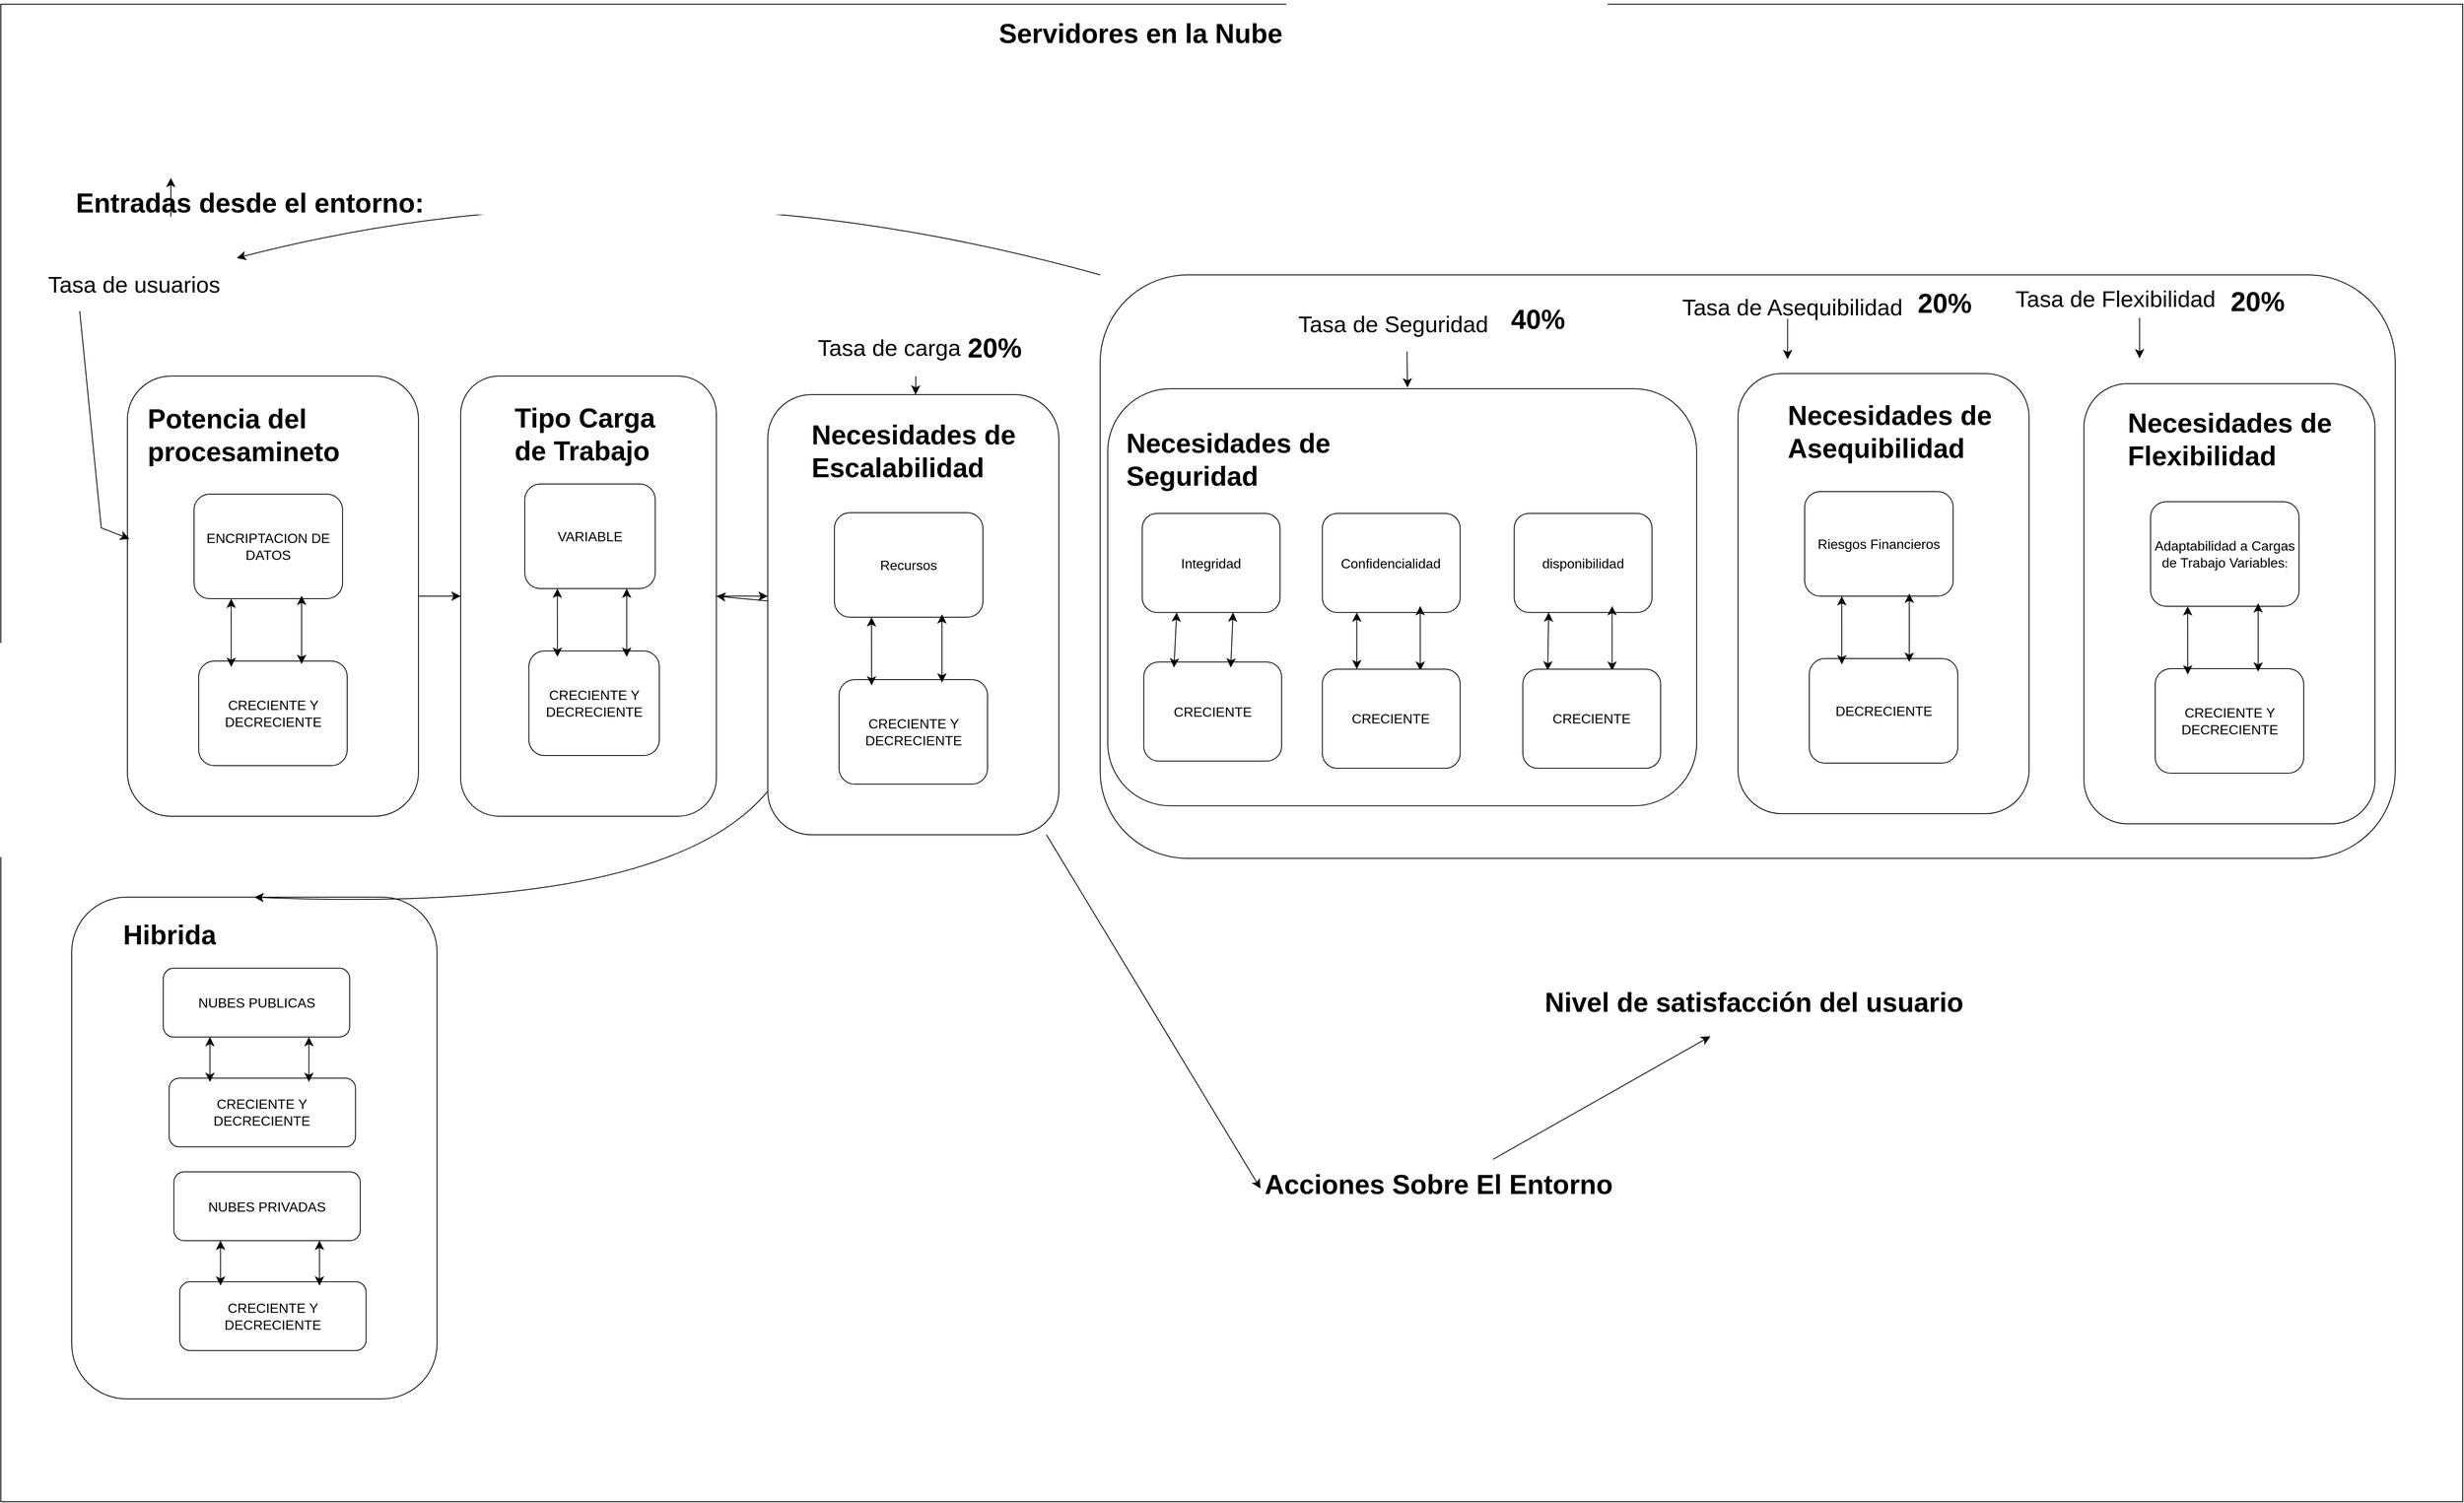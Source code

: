 <mxfile version="22.0.4" type="github" pages="2">
  <diagram name="Página-1" id="vCq6zs7CrHMmV6JF6-9W">
    <mxGraphModel dx="4507" dy="2570" grid="0" gridSize="10" guides="1" tooltips="1" connect="1" arrows="1" fold="1" page="0" pageScale="1" pageWidth="827" pageHeight="1169" math="0" shadow="0">
      <root>
        <mxCell id="0" />
        <mxCell id="1" parent="0" />
        <UserObject label="&lt;br&gt;" id="Tj51BT58kHfH4cU9sa8p-1">
          <mxCell style="rounded=0;whiteSpace=wrap;html=1;fontSize=16;" parent="1" vertex="1">
            <mxGeometry x="-617" y="-407" width="2918" height="1776" as="geometry" />
          </mxCell>
        </UserObject>
        <mxCell id="fbnbEmX5xhBtIWWjkRT3-13" style="edgeStyle=none;curved=1;rounded=0;orthogonalLoop=1;jettySize=auto;html=1;exitX=0;exitY=0;exitDx=0;exitDy=0;fontSize=12;startSize=8;endSize=8;" edge="1" parent="1" source="fbnbEmX5xhBtIWWjkRT3-6" target="SgmyFsETjONuVWpeVux2-52">
          <mxGeometry relative="1" as="geometry">
            <Array as="points">
              <mxPoint x="157" y="-234" />
            </Array>
          </mxGeometry>
        </mxCell>
        <mxCell id="fbnbEmX5xhBtIWWjkRT3-6" value="" style="rounded=1;whiteSpace=wrap;html=1;fontSize=16;" vertex="1" parent="1">
          <mxGeometry x="686" y="-86" width="1535" height="692" as="geometry" />
        </mxCell>
        <mxCell id="Tj51BT58kHfH4cU9sa8p-2" value="&lt;h1&gt;Servidores en la Nube&lt;/h1&gt;" style="text;html=1;strokeColor=none;fillColor=none;spacing=5;spacingTop=-20;whiteSpace=wrap;overflow=hidden;rounded=0;fontSize=16;" parent="1" vertex="1">
          <mxGeometry x="561" y="-402" width="403" height="75" as="geometry" />
        </mxCell>
        <mxCell id="SgmyFsETjONuVWpeVux2-51" value="&lt;h1&gt;Entradas desde el entorno:&lt;/h1&gt;" style="text;html=1;strokeColor=none;fillColor=none;spacing=5;spacingTop=-20;whiteSpace=wrap;overflow=hidden;rounded=0;fontSize=16;" parent="1" vertex="1">
          <mxGeometry x="-533" y="-201" width="470" height="46" as="geometry" />
        </mxCell>
        <mxCell id="SgmyFsETjONuVWpeVux2-52" value="&lt;font style=&quot;font-size: 27px;&quot;&gt;Tasa de usuarios&lt;/font&gt;" style="text;html=1;strokeColor=none;fillColor=none;align=center;verticalAlign=middle;whiteSpace=wrap;rounded=0;fontSize=16;" parent="1" vertex="1">
          <mxGeometry x="-588" y="-106" width="258" height="63" as="geometry" />
        </mxCell>
        <mxCell id="6IeojxoNkeV59Rsgy9bG-66" style="edgeStyle=none;curved=1;rounded=0;orthogonalLoop=1;jettySize=auto;html=1;fontSize=12;startSize=8;endSize=8;" parent="1" source="sp_XJOnR3usTMsfJuHCN-1" target="6IeojxoNkeV59Rsgy9bG-41" edge="1">
          <mxGeometry relative="1" as="geometry" />
        </mxCell>
        <mxCell id="sp_XJOnR3usTMsfJuHCN-1" value="&lt;h1&gt;Acciones Sobre El Entorno&lt;/h1&gt;" style="text;html=1;strokeColor=none;fillColor=none;spacing=5;spacingTop=-20;whiteSpace=wrap;overflow=hidden;rounded=0;fontSize=16;" parent="1" vertex="1">
          <mxGeometry x="876" y="963" width="470" height="46" as="geometry" />
        </mxCell>
        <mxCell id="6IeojxoNkeV59Rsgy9bG-2" value="" style="group" parent="1" vertex="1" connectable="0">
          <mxGeometry x="1852" y="43" width="345" height="522" as="geometry" />
        </mxCell>
        <mxCell id="sp_XJOnR3usTMsfJuHCN-11" value="" style="rounded=1;whiteSpace=wrap;html=1;fontSize=16;" parent="6IeojxoNkeV59Rsgy9bG-2" vertex="1">
          <mxGeometry width="345" height="522" as="geometry" />
        </mxCell>
        <mxCell id="sp_XJOnR3usTMsfJuHCN-12" value="Adaptabilidad a Cargas de Trabajo Variables&lt;span style=&quot;color: rgb(55, 65, 81); font-family: Söhne, ui-sans-serif, system-ui, -apple-system, &amp;quot;Segoe UI&amp;quot;, Roboto, Ubuntu, Cantarell, &amp;quot;Noto Sans&amp;quot;, sans-serif, &amp;quot;Helvetica Neue&amp;quot;, Arial, &amp;quot;Apple Color Emoji&amp;quot;, &amp;quot;Segoe UI Emoji&amp;quot;, &amp;quot;Segoe UI Symbol&amp;quot;, &amp;quot;Noto Color Emoji&amp;quot;; font-size: 14px; text-align: left; background-color: rgb(247, 247, 248);&quot;&gt;: &lt;/span&gt;" style="rounded=1;whiteSpace=wrap;html=1;fontSize=16;" parent="6IeojxoNkeV59Rsgy9bG-2" vertex="1">
          <mxGeometry x="79" y="140" width="176" height="124" as="geometry" />
        </mxCell>
        <mxCell id="sp_XJOnR3usTMsfJuHCN-13" value="CRECIENTE Y DECRECIENTE" style="rounded=1;whiteSpace=wrap;html=1;fontSize=16;" parent="6IeojxoNkeV59Rsgy9bG-2" vertex="1">
          <mxGeometry x="84.5" y="338" width="176" height="124" as="geometry" />
        </mxCell>
        <mxCell id="sp_XJOnR3usTMsfJuHCN-14" value="" style="endArrow=classic;startArrow=classic;html=1;rounded=0;fontSize=12;startSize=8;endSize=8;curved=1;entryX=0.25;entryY=1;entryDx=0;entryDy=0;exitX=0.219;exitY=0.056;exitDx=0;exitDy=0;exitPerimeter=0;" parent="6IeojxoNkeV59Rsgy9bG-2" source="sp_XJOnR3usTMsfJuHCN-13" target="sp_XJOnR3usTMsfJuHCN-12" edge="1">
          <mxGeometry width="50" height="50" relative="1" as="geometry">
            <mxPoint x="59.5" y="577" as="sourcePoint" />
            <mxPoint x="109.5" y="527" as="targetPoint" />
          </mxGeometry>
        </mxCell>
        <mxCell id="sp_XJOnR3usTMsfJuHCN-15" value="" style="endArrow=classic;startArrow=classic;html=1;rounded=0;fontSize=12;startSize=8;endSize=8;curved=1;entryX=0.25;entryY=1;entryDx=0;entryDy=0;exitX=0.219;exitY=0.056;exitDx=0;exitDy=0;exitPerimeter=0;" parent="6IeojxoNkeV59Rsgy9bG-2" edge="1">
          <mxGeometry width="50" height="50" relative="1" as="geometry">
            <mxPoint x="206.5" y="341.5" as="sourcePoint" />
            <mxPoint x="206.5" y="260.5" as="targetPoint" />
          </mxGeometry>
        </mxCell>
        <mxCell id="sp_XJOnR3usTMsfJuHCN-16" value="&lt;h1&gt;&lt;b&gt;Necesidades de&lt;br&gt;&lt;/b&gt;Flexibilidad&lt;/h1&gt;" style="text;html=1;strokeColor=none;fillColor=none;spacing=5;spacingTop=-20;whiteSpace=wrap;overflow=hidden;rounded=0;fontSize=16;" parent="6IeojxoNkeV59Rsgy9bG-2" vertex="1">
          <mxGeometry x="47" y="17" width="319.5" height="86" as="geometry" />
        </mxCell>
        <mxCell id="6IeojxoNkeV59Rsgy9bG-4" value="" style="group" parent="1" vertex="1" connectable="0">
          <mxGeometry x="695" y="49" width="698" height="869" as="geometry" />
        </mxCell>
        <mxCell id="SgmyFsETjONuVWpeVux2-13" value="" style="rounded=1;whiteSpace=wrap;html=1;fontSize=16;" parent="6IeojxoNkeV59Rsgy9bG-4" vertex="1">
          <mxGeometry width="698" height="494.676" as="geometry" />
        </mxCell>
        <mxCell id="SgmyFsETjONuVWpeVux2-14" value="&lt;h1&gt;&lt;b&gt;Necesidades de&lt;br/&gt;Seguridad&lt;/b&gt;&lt;br&gt;&lt;/h1&gt;" style="text;html=1;strokeColor=none;fillColor=none;spacing=5;spacingTop=-20;whiteSpace=wrap;overflow=hidden;rounded=0;fontSize=16;" parent="6IeojxoNkeV59Rsgy9bG-4" vertex="1">
          <mxGeometry x="16.707" y="34.96" width="276.601" height="143.169" as="geometry" />
        </mxCell>
        <mxCell id="SgmyFsETjONuVWpeVux2-15" value="Integridad" style="rounded=1;whiteSpace=wrap;html=1;fontSize=16;" parent="6IeojxoNkeV59Rsgy9bG-4" vertex="1">
          <mxGeometry x="40.84" y="147.834" width="163.362" height="117.509" as="geometry" />
        </mxCell>
        <mxCell id="SgmyFsETjONuVWpeVux2-16" value="CRECIENTE" style="rounded=1;whiteSpace=wrap;html=1;fontSize=16;" parent="6IeojxoNkeV59Rsgy9bG-4" vertex="1">
          <mxGeometry x="42.697" y="324.098" width="163.362" height="117.509" as="geometry" />
        </mxCell>
        <mxCell id="SgmyFsETjONuVWpeVux2-17" value="" style="endArrow=classic;startArrow=classic;html=1;rounded=0;fontSize=12;startSize=8;endSize=8;curved=1;entryX=0.25;entryY=1;entryDx=0;entryDy=0;exitX=0.219;exitY=0.056;exitDx=0;exitDy=0;exitPerimeter=0;" parent="6IeojxoNkeV59Rsgy9bG-4" source="SgmyFsETjONuVWpeVux2-16" target="SgmyFsETjONuVWpeVux2-15" edge="1">
          <mxGeometry width="50" height="50" relative="1" as="geometry">
            <mxPoint x="19.492" y="506.996" as="sourcePoint" />
            <mxPoint x="65.902" y="459.613" as="targetPoint" />
          </mxGeometry>
        </mxCell>
        <mxCell id="6IeojxoNkeV59Rsgy9bG-29" value="Confidencialidad" style="rounded=1;whiteSpace=wrap;html=1;fontSize=16;" parent="6IeojxoNkeV59Rsgy9bG-4" vertex="1">
          <mxGeometry x="254.324" y="147.834" width="163.362" height="117.509" as="geometry" />
        </mxCell>
        <mxCell id="6IeojxoNkeV59Rsgy9bG-28" value="" style="endArrow=classic;startArrow=classic;html=1;rounded=0;fontSize=12;startSize=8;endSize=8;curved=1;entryX=0.25;entryY=1;entryDx=0;entryDy=0;exitX=0.25;exitY=0;exitDx=0;exitDy=0;" parent="6IeojxoNkeV59Rsgy9bG-4" source="6IeojxoNkeV59Rsgy9bG-27" target="6IeojxoNkeV59Rsgy9bG-29" edge="1">
          <mxGeometry width="50" height="50" relative="1" as="geometry">
            <mxPoint x="295.165" y="316.517" as="sourcePoint" />
            <mxPoint x="-40.84" y="511.734" as="targetPoint" />
          </mxGeometry>
        </mxCell>
        <mxCell id="6IeojxoNkeV59Rsgy9bG-30" value="" style="endArrow=classic;startArrow=classic;html=1;rounded=0;fontSize=12;startSize=8;endSize=8;curved=1;entryX=0.25;entryY=1;entryDx=0;entryDy=0;exitX=0.219;exitY=0.056;exitDx=0;exitDy=0;exitPerimeter=0;" parent="6IeojxoNkeV59Rsgy9bG-4" edge="1">
          <mxGeometry width="50" height="50" relative="1" as="geometry">
            <mxPoint x="370.348" y="334.522" as="sourcePoint" />
            <mxPoint x="370.348" y="257.762" as="targetPoint" />
          </mxGeometry>
        </mxCell>
        <mxCell id="6IeojxoNkeV59Rsgy9bG-27" value="CRECIENTE" style="rounded=1;whiteSpace=wrap;html=1;fontSize=16;" parent="6IeojxoNkeV59Rsgy9bG-4" vertex="1">
          <mxGeometry x="254.324" y="332.627" width="163.362" height="117.509" as="geometry" />
        </mxCell>
        <mxCell id="6IeojxoNkeV59Rsgy9bG-33" value="disponibilidad" style="rounded=1;whiteSpace=wrap;html=1;fontSize=16;" parent="6IeojxoNkeV59Rsgy9bG-4" vertex="1">
          <mxGeometry x="481.731" y="147.834" width="163.362" height="117.509" as="geometry" />
        </mxCell>
        <mxCell id="6IeojxoNkeV59Rsgy9bG-32" value="" style="endArrow=classic;startArrow=classic;html=1;rounded=0;fontSize=12;startSize=8;endSize=8;curved=1;entryX=0.25;entryY=1;entryDx=0;entryDy=0;exitX=0.181;exitY=0.013;exitDx=0;exitDy=0;exitPerimeter=0;" parent="6IeojxoNkeV59Rsgy9bG-4" source="6IeojxoNkeV59Rsgy9bG-31" target="6IeojxoNkeV59Rsgy9bG-33" edge="1">
          <mxGeometry width="50" height="50" relative="1" as="geometry">
            <mxPoint x="522.572" y="324.098" as="sourcePoint" />
            <mxPoint x="186.566" y="511.734" as="targetPoint" />
          </mxGeometry>
        </mxCell>
        <mxCell id="6IeojxoNkeV59Rsgy9bG-34" value="" style="endArrow=classic;startArrow=classic;html=1;rounded=0;fontSize=12;startSize=8;endSize=8;curved=1;entryX=0.25;entryY=1;entryDx=0;entryDy=0;exitX=0.219;exitY=0.056;exitDx=0;exitDy=0;exitPerimeter=0;" parent="6IeojxoNkeV59Rsgy9bG-4" edge="1">
          <mxGeometry width="50" height="50" relative="1" as="geometry">
            <mxPoint x="597.755" y="334.522" as="sourcePoint" />
            <mxPoint x="597.755" y="257.762" as="targetPoint" />
          </mxGeometry>
        </mxCell>
        <mxCell id="6IeojxoNkeV59Rsgy9bG-31" value="CRECIENTE" style="rounded=1;whiteSpace=wrap;html=1;fontSize=16;" parent="6IeojxoNkeV59Rsgy9bG-4" vertex="1">
          <mxGeometry x="491.941" y="332.627" width="163.362" height="117.509" as="geometry" />
        </mxCell>
        <mxCell id="6IeojxoNkeV59Rsgy9bG-35" value="" style="endArrow=classic;startArrow=classic;html=1;rounded=0;fontSize=12;startSize=8;endSize=8;curved=1;entryX=0.25;entryY=1;entryDx=0;entryDy=0;exitX=0.219;exitY=0.056;exitDx=0;exitDy=0;exitPerimeter=0;" parent="6IeojxoNkeV59Rsgy9bG-4" edge="1">
          <mxGeometry width="50" height="50" relative="1" as="geometry">
            <mxPoint x="145.726" y="330.732" as="sourcePoint" />
            <mxPoint x="148.511" y="265.344" as="targetPoint" />
          </mxGeometry>
        </mxCell>
        <mxCell id="6IeojxoNkeV59Rsgy9bG-5" value="" style="group" parent="1" vertex="1" connectable="0">
          <mxGeometry x="-72" y="34" width="304" height="522" as="geometry" />
        </mxCell>
        <mxCell id="6IeojxoNkeV59Rsgy9bG-60" style="edgeStyle=none;curved=1;rounded=0;orthogonalLoop=1;jettySize=auto;html=1;fontSize=12;startSize=8;endSize=8;" parent="6IeojxoNkeV59Rsgy9bG-5" source="SgmyFsETjONuVWpeVux2-19" edge="1">
          <mxGeometry relative="1" as="geometry">
            <mxPoint x="363.971" y="261" as="targetPoint" />
          </mxGeometry>
        </mxCell>
        <mxCell id="SgmyFsETjONuVWpeVux2-19" value="" style="rounded=1;whiteSpace=wrap;html=1;fontSize=16;" parent="6IeojxoNkeV59Rsgy9bG-5" vertex="1">
          <mxGeometry width="303.121" height="522" as="geometry" />
        </mxCell>
        <mxCell id="SgmyFsETjONuVWpeVux2-20" value="&lt;h1&gt;&lt;b&gt;Tipo Carga de Trabajo&lt;/b&gt;&lt;br&gt;&lt;/h1&gt;" style="text;html=1;strokeColor=none;fillColor=none;spacing=5;spacingTop=-20;whiteSpace=wrap;overflow=hidden;rounded=0;fontSize=16;" parent="6IeojxoNkeV59Rsgy9bG-5" vertex="1">
          <mxGeometry x="58.867" y="20" width="211.746" height="90" as="geometry" />
        </mxCell>
        <mxCell id="SgmyFsETjONuVWpeVux2-21" value="VARIABLE" style="rounded=1;whiteSpace=wrap;html=1;fontSize=16;" parent="6IeojxoNkeV59Rsgy9bG-5" vertex="1">
          <mxGeometry x="76" y="128" width="154.636" height="124" as="geometry" />
        </mxCell>
        <mxCell id="SgmyFsETjONuVWpeVux2-22" value="CRECIENTE Y DECRECIENTE" style="rounded=1;whiteSpace=wrap;html=1;fontSize=16;" parent="6IeojxoNkeV59Rsgy9bG-5" vertex="1">
          <mxGeometry x="80.832" y="326" width="154.636" height="124" as="geometry" />
        </mxCell>
        <mxCell id="SgmyFsETjONuVWpeVux2-23" value="" style="endArrow=classic;startArrow=classic;html=1;rounded=0;fontSize=12;startSize=8;endSize=8;curved=1;entryX=0.25;entryY=1;entryDx=0;entryDy=0;exitX=0.219;exitY=0.056;exitDx=0;exitDy=0;exitPerimeter=0;" parent="6IeojxoNkeV59Rsgy9bG-5" source="SgmyFsETjONuVWpeVux2-22" target="SgmyFsETjONuVWpeVux2-21" edge="1">
          <mxGeometry width="50" height="50" relative="1" as="geometry">
            <mxPoint x="57.11" y="342" as="sourcePoint" />
            <mxPoint x="101.04" y="292" as="targetPoint" />
          </mxGeometry>
        </mxCell>
        <mxCell id="SgmyFsETjONuVWpeVux2-24" value="" style="endArrow=classic;startArrow=classic;html=1;rounded=0;fontSize=12;startSize=8;endSize=8;curved=1;entryX=0.25;entryY=1;entryDx=0;entryDy=0;exitX=0.219;exitY=0.056;exitDx=0;exitDy=0;exitPerimeter=0;" parent="6IeojxoNkeV59Rsgy9bG-5" edge="1">
          <mxGeometry width="50" height="50" relative="1" as="geometry">
            <mxPoint x="196.809" y="333" as="sourcePoint" />
            <mxPoint x="196.809" y="252" as="targetPoint" />
          </mxGeometry>
        </mxCell>
        <mxCell id="6IeojxoNkeV59Rsgy9bG-6" value="" style="group" parent="1" vertex="1" connectable="0">
          <mxGeometry x="292" y="56" width="345" height="522" as="geometry" />
        </mxCell>
        <mxCell id="sp_XJOnR3usTMsfJuHCN-23" value="" style="rounded=1;whiteSpace=wrap;html=1;fontSize=16;" parent="6IeojxoNkeV59Rsgy9bG-6" vertex="1">
          <mxGeometry width="345" height="522" as="geometry" />
        </mxCell>
        <mxCell id="sp_XJOnR3usTMsfJuHCN-24" value="Recursos " style="rounded=1;whiteSpace=wrap;html=1;fontSize=16;" parent="6IeojxoNkeV59Rsgy9bG-6" vertex="1">
          <mxGeometry x="79" y="140" width="176" height="124" as="geometry" />
        </mxCell>
        <mxCell id="sp_XJOnR3usTMsfJuHCN-25" value="CRECIENTE Y DECRECIENTE" style="rounded=1;whiteSpace=wrap;html=1;fontSize=16;" parent="6IeojxoNkeV59Rsgy9bG-6" vertex="1">
          <mxGeometry x="84.5" y="338" width="176" height="124" as="geometry" />
        </mxCell>
        <mxCell id="sp_XJOnR3usTMsfJuHCN-26" value="" style="endArrow=classic;startArrow=classic;html=1;rounded=0;fontSize=12;startSize=8;endSize=8;curved=1;entryX=0.25;entryY=1;entryDx=0;entryDy=0;exitX=0.219;exitY=0.056;exitDx=0;exitDy=0;exitPerimeter=0;" parent="6IeojxoNkeV59Rsgy9bG-6" source="sp_XJOnR3usTMsfJuHCN-25" target="sp_XJOnR3usTMsfJuHCN-24" edge="1">
          <mxGeometry width="50" height="50" relative="1" as="geometry">
            <mxPoint x="59.5" y="577" as="sourcePoint" />
            <mxPoint x="109.5" y="527" as="targetPoint" />
          </mxGeometry>
        </mxCell>
        <mxCell id="sp_XJOnR3usTMsfJuHCN-27" value="" style="endArrow=classic;startArrow=classic;html=1;rounded=0;fontSize=12;startSize=8;endSize=8;curved=1;entryX=0.25;entryY=1;entryDx=0;entryDy=0;exitX=0.219;exitY=0.056;exitDx=0;exitDy=0;exitPerimeter=0;" parent="6IeojxoNkeV59Rsgy9bG-6" edge="1">
          <mxGeometry width="50" height="50" relative="1" as="geometry">
            <mxPoint x="206.5" y="341.5" as="sourcePoint" />
            <mxPoint x="206.5" y="260.5" as="targetPoint" />
          </mxGeometry>
        </mxCell>
        <mxCell id="sp_XJOnR3usTMsfJuHCN-28" value="&lt;h1&gt;&lt;b&gt;Necesidades de&lt;br&gt;&lt;/b&gt;Escalabilidad&lt;/h1&gt;" style="text;html=1;strokeColor=none;fillColor=none;spacing=5;spacingTop=-20;whiteSpace=wrap;overflow=hidden;rounded=0;fontSize=16;" parent="6IeojxoNkeV59Rsgy9bG-6" vertex="1">
          <mxGeometry x="47" y="18" width="264" height="86" as="geometry" />
        </mxCell>
        <mxCell id="6IeojxoNkeV59Rsgy9bG-9" style="edgeStyle=none;curved=1;rounded=0;orthogonalLoop=1;jettySize=auto;html=1;exitX=0.25;exitY=1;exitDx=0;exitDy=0;entryX=0.25;entryY=0;entryDx=0;entryDy=0;fontSize=12;startSize=8;endSize=8;" parent="1" source="SgmyFsETjONuVWpeVux2-51" target="SgmyFsETjONuVWpeVux2-51" edge="1">
          <mxGeometry relative="1" as="geometry" />
        </mxCell>
        <mxCell id="6IeojxoNkeV59Rsgy9bG-10" value="" style="group" parent="1" vertex="1" connectable="0">
          <mxGeometry x="-467" y="34" width="345" height="522" as="geometry" />
        </mxCell>
        <mxCell id="6IeojxoNkeV59Rsgy9bG-11" value="" style="rounded=1;whiteSpace=wrap;html=1;fontSize=16;" parent="6IeojxoNkeV59Rsgy9bG-10" vertex="1">
          <mxGeometry width="345" height="522" as="geometry" />
        </mxCell>
        <mxCell id="6IeojxoNkeV59Rsgy9bG-12" value="ENCRIPTACION DE DATOS" style="rounded=1;whiteSpace=wrap;html=1;fontSize=16;" parent="6IeojxoNkeV59Rsgy9bG-10" vertex="1">
          <mxGeometry x="79" y="140" width="176" height="124" as="geometry" />
        </mxCell>
        <mxCell id="6IeojxoNkeV59Rsgy9bG-13" value="CRECIENTE Y DECRECIENTE" style="rounded=1;whiteSpace=wrap;html=1;fontSize=16;" parent="6IeojxoNkeV59Rsgy9bG-10" vertex="1">
          <mxGeometry x="84.5" y="338" width="176" height="124" as="geometry" />
        </mxCell>
        <mxCell id="6IeojxoNkeV59Rsgy9bG-14" value="" style="endArrow=classic;startArrow=classic;html=1;rounded=0;fontSize=12;startSize=8;endSize=8;curved=1;entryX=0.25;entryY=1;entryDx=0;entryDy=0;exitX=0.219;exitY=0.056;exitDx=0;exitDy=0;exitPerimeter=0;" parent="6IeojxoNkeV59Rsgy9bG-10" source="6IeojxoNkeV59Rsgy9bG-13" target="6IeojxoNkeV59Rsgy9bG-12" edge="1">
          <mxGeometry width="50" height="50" relative="1" as="geometry">
            <mxPoint x="59.5" y="577" as="sourcePoint" />
            <mxPoint x="109.5" y="527" as="targetPoint" />
          </mxGeometry>
        </mxCell>
        <mxCell id="6IeojxoNkeV59Rsgy9bG-15" value="" style="endArrow=classic;startArrow=classic;html=1;rounded=0;fontSize=12;startSize=8;endSize=8;curved=1;entryX=0.25;entryY=1;entryDx=0;entryDy=0;exitX=0.219;exitY=0.056;exitDx=0;exitDy=0;exitPerimeter=0;" parent="6IeojxoNkeV59Rsgy9bG-10" edge="1">
          <mxGeometry width="50" height="50" relative="1" as="geometry">
            <mxPoint x="206.5" y="341.5" as="sourcePoint" />
            <mxPoint x="206.5" y="260.5" as="targetPoint" />
          </mxGeometry>
        </mxCell>
        <mxCell id="6IeojxoNkeV59Rsgy9bG-16" value="&lt;h1&gt;Potencia del procesamineto&lt;/h1&gt;" style="text;html=1;strokeColor=none;fillColor=none;spacing=5;spacingTop=-20;whiteSpace=wrap;overflow=hidden;rounded=0;fontSize=16;" parent="6IeojxoNkeV59Rsgy9bG-10" vertex="1">
          <mxGeometry x="18.5" y="21" width="319.5" height="86" as="geometry" />
        </mxCell>
        <mxCell id="6IeojxoNkeV59Rsgy9bG-22" value="&lt;h1&gt;40%&lt;/h1&gt;" style="text;html=1;strokeColor=none;fillColor=none;spacing=5;spacingTop=-20;whiteSpace=wrap;overflow=hidden;rounded=0;fontSize=16;" parent="1" vertex="1">
          <mxGeometry x="1168" y="-63" width="82" height="53" as="geometry" />
        </mxCell>
        <mxCell id="6IeojxoNkeV59Rsgy9bG-23" value="&lt;h1&gt; 20%&lt;br&gt;&lt;/h1&gt;" style="text;html=1;strokeColor=none;fillColor=none;spacing=5;spacingTop=-20;whiteSpace=wrap;overflow=hidden;rounded=0;fontSize=16;" parent="1" vertex="1">
          <mxGeometry x="1650" y="-82" width="82" height="53" as="geometry" />
        </mxCell>
        <mxCell id="6IeojxoNkeV59Rsgy9bG-25" value="&lt;h1&gt; 20%&lt;br&gt;&lt;/h1&gt;" style="text;html=1;strokeColor=none;fillColor=none;spacing=5;spacingTop=-20;whiteSpace=wrap;overflow=hidden;rounded=0;fontSize=16;" parent="1" vertex="1">
          <mxGeometry x="524" y="-29" width="82" height="53" as="geometry" />
        </mxCell>
        <mxCell id="6IeojxoNkeV59Rsgy9bG-7" value="" style="group" parent="1" vertex="1" connectable="0">
          <mxGeometry x="-533" y="652" width="433" height="595" as="geometry" />
        </mxCell>
        <mxCell id="SgmyFsETjONuVWpeVux2-25" value="" style="rounded=1;whiteSpace=wrap;html=1;fontSize=16;" parent="6IeojxoNkeV59Rsgy9bG-7" vertex="1">
          <mxGeometry width="433" height="595" as="geometry" />
        </mxCell>
        <mxCell id="SgmyFsETjONuVWpeVux2-26" value="&lt;h1&gt;Hibrida&lt;/h1&gt;" style="text;html=1;strokeColor=none;fillColor=none;spacing=5;spacingTop=-20;whiteSpace=wrap;overflow=hidden;rounded=0;fontSize=16;" parent="6IeojxoNkeV59Rsgy9bG-7" vertex="1">
          <mxGeometry x="56.478" y="15.138" width="357.696" height="56.604" as="geometry" />
        </mxCell>
        <mxCell id="SgmyFsETjONuVWpeVux2-27" value="NUBES PUBLICAS" style="rounded=1;whiteSpace=wrap;html=1;fontSize=16;" parent="6IeojxoNkeV59Rsgy9bG-7" vertex="1">
          <mxGeometry x="108.564" y="84.248" width="220.893" height="81.615" as="geometry" />
        </mxCell>
        <mxCell id="SgmyFsETjONuVWpeVux2-28" value="CRECIENTE Y DECRECIENTE" style="rounded=1;whiteSpace=wrap;html=1;fontSize=16;" parent="6IeojxoNkeV59Rsgy9bG-7" vertex="1">
          <mxGeometry x="115.467" y="214.569" width="220.893" height="81.615" as="geometry" />
        </mxCell>
        <mxCell id="SgmyFsETjONuVWpeVux2-29" value="" style="endArrow=classic;startArrow=classic;html=1;rounded=0;fontSize=12;startSize=8;endSize=8;curved=1;entryX=0.25;entryY=1;entryDx=0;entryDy=0;exitX=0.219;exitY=0.056;exitDx=0;exitDy=0;exitPerimeter=0;" parent="6IeojxoNkeV59Rsgy9bG-7" source="SgmyFsETjONuVWpeVux2-28" target="SgmyFsETjONuVWpeVux2-27" edge="1">
          <mxGeometry width="50" height="50" relative="1" as="geometry">
            <mxPoint x="81.58" y="225.1" as="sourcePoint" />
            <mxPoint x="144.333" y="192.19" as="targetPoint" />
          </mxGeometry>
        </mxCell>
        <mxCell id="SgmyFsETjONuVWpeVux2-30" value="" style="endArrow=classic;startArrow=classic;html=1;rounded=0;fontSize=12;startSize=8;endSize=8;curved=1;entryX=0.25;entryY=1;entryDx=0;entryDy=0;exitX=0.219;exitY=0.056;exitDx=0;exitDy=0;exitPerimeter=0;" parent="6IeojxoNkeV59Rsgy9bG-7" edge="1">
          <mxGeometry width="50" height="50" relative="1" as="geometry">
            <mxPoint x="281.136" y="219.176" as="sourcePoint" />
            <mxPoint x="281.136" y="165.863" as="targetPoint" />
          </mxGeometry>
        </mxCell>
        <mxCell id="SgmyFsETjONuVWpeVux2-39" value="NUBES PRIVADAS" style="rounded=1;whiteSpace=wrap;html=1;fontSize=16;" parent="6IeojxoNkeV59Rsgy9bG-7" vertex="1">
          <mxGeometry x="121.114" y="325.802" width="220.893" height="81.615" as="geometry" />
        </mxCell>
        <mxCell id="SgmyFsETjONuVWpeVux2-40" value="CRECIENTE Y DECRECIENTE" style="rounded=1;whiteSpace=wrap;html=1;fontSize=16;" parent="6IeojxoNkeV59Rsgy9bG-7" vertex="1">
          <mxGeometry x="128.017" y="456.123" width="220.893" height="81.615" as="geometry" />
        </mxCell>
        <mxCell id="SgmyFsETjONuVWpeVux2-41" value="" style="endArrow=classic;startArrow=classic;html=1;rounded=0;fontSize=12;startSize=8;endSize=8;curved=1;entryX=0.25;entryY=1;entryDx=0;entryDy=0;exitX=0.219;exitY=0.056;exitDx=0;exitDy=0;exitPerimeter=0;" parent="6IeojxoNkeV59Rsgy9bG-7" source="SgmyFsETjONuVWpeVux2-40" target="SgmyFsETjONuVWpeVux2-39" edge="1">
          <mxGeometry width="50" height="50" relative="1" as="geometry">
            <mxPoint x="94.13" y="466.654" as="sourcePoint" />
            <mxPoint x="156.884" y="433.744" as="targetPoint" />
          </mxGeometry>
        </mxCell>
        <mxCell id="SgmyFsETjONuVWpeVux2-42" value="" style="endArrow=classic;startArrow=classic;html=1;rounded=0;fontSize=12;startSize=8;endSize=8;curved=1;entryX=0.25;entryY=1;entryDx=0;entryDy=0;exitX=0.219;exitY=0.056;exitDx=0;exitDy=0;exitPerimeter=0;" parent="6IeojxoNkeV59Rsgy9bG-7" edge="1">
          <mxGeometry width="50" height="50" relative="1" as="geometry">
            <mxPoint x="293.687" y="460.73" as="sourcePoint" />
            <mxPoint x="293.687" y="407.417" as="targetPoint" />
          </mxGeometry>
        </mxCell>
        <mxCell id="6IeojxoNkeV59Rsgy9bG-37" value="" style="group" parent="1" vertex="1" connectable="0">
          <mxGeometry x="1442" y="31" width="345" height="522" as="geometry" />
        </mxCell>
        <mxCell id="sp_XJOnR3usTMsfJuHCN-4" value="" style="rounded=1;whiteSpace=wrap;html=1;fontSize=16;" parent="6IeojxoNkeV59Rsgy9bG-37" vertex="1">
          <mxGeometry width="345" height="522" as="geometry" />
        </mxCell>
        <mxCell id="sp_XJOnR3usTMsfJuHCN-5" value="Riesgos Financieros" style="rounded=1;whiteSpace=wrap;html=1;fontSize=16;" parent="6IeojxoNkeV59Rsgy9bG-37" vertex="1">
          <mxGeometry x="79" y="140" width="176" height="124" as="geometry" />
        </mxCell>
        <mxCell id="sp_XJOnR3usTMsfJuHCN-6" value="DECRECIENTE" style="rounded=1;whiteSpace=wrap;html=1;fontSize=16;" parent="6IeojxoNkeV59Rsgy9bG-37" vertex="1">
          <mxGeometry x="84.5" y="338" width="176" height="124" as="geometry" />
        </mxCell>
        <mxCell id="sp_XJOnR3usTMsfJuHCN-7" value="" style="endArrow=classic;startArrow=classic;html=1;rounded=0;fontSize=12;startSize=8;endSize=8;curved=1;entryX=0.25;entryY=1;entryDx=0;entryDy=0;exitX=0.219;exitY=0.056;exitDx=0;exitDy=0;exitPerimeter=0;" parent="6IeojxoNkeV59Rsgy9bG-37" source="sp_XJOnR3usTMsfJuHCN-6" target="sp_XJOnR3usTMsfJuHCN-5" edge="1">
          <mxGeometry width="50" height="50" relative="1" as="geometry">
            <mxPoint x="59.5" y="577" as="sourcePoint" />
            <mxPoint x="109.5" y="527" as="targetPoint" />
          </mxGeometry>
        </mxCell>
        <mxCell id="sp_XJOnR3usTMsfJuHCN-9" value="&lt;h1&gt;&lt;b&gt;Necesidades de&lt;br&gt;&lt;/b&gt;Asequibilidad&lt;/h1&gt;" style="text;html=1;strokeColor=none;fillColor=none;spacing=5;spacingTop=-20;whiteSpace=wrap;overflow=hidden;rounded=0;fontSize=16;" parent="6IeojxoNkeV59Rsgy9bG-37" vertex="1">
          <mxGeometry x="54" y="20" width="270.5" height="101" as="geometry" />
        </mxCell>
        <mxCell id="6IeojxoNkeV59Rsgy9bG-47" value="" style="endArrow=classic;startArrow=classic;html=1;rounded=0;fontSize=12;startSize=8;endSize=8;curved=1;entryX=0.25;entryY=1;entryDx=0;entryDy=0;exitX=0.219;exitY=0.056;exitDx=0;exitDy=0;exitPerimeter=0;" parent="6IeojxoNkeV59Rsgy9bG-37" edge="1">
          <mxGeometry width="50" height="50" relative="1" as="geometry">
            <mxPoint x="203" y="342" as="sourcePoint" />
            <mxPoint x="203" y="261" as="targetPoint" />
          </mxGeometry>
        </mxCell>
        <mxCell id="6IeojxoNkeV59Rsgy9bG-41" value="&lt;h1&gt;Nivel de satisfacción del usuario&lt;/h1&gt;" style="text;html=1;strokeColor=none;fillColor=none;spacing=5;spacingTop=-20;whiteSpace=wrap;overflow=hidden;rounded=0;fontSize=16;" parent="1" vertex="1">
          <mxGeometry x="1208" y="747" width="526" height="70" as="geometry" />
        </mxCell>
        <mxCell id="6IeojxoNkeV59Rsgy9bG-42" value="&lt;h1&gt; 20%&lt;br&gt;&lt;/h1&gt;" style="text;html=1;strokeColor=none;fillColor=none;spacing=5;spacingTop=-20;whiteSpace=wrap;overflow=hidden;rounded=0;fontSize=16;" parent="1" vertex="1">
          <mxGeometry x="2021" y="-84" width="82" height="53" as="geometry" />
        </mxCell>
        <mxCell id="6IeojxoNkeV59Rsgy9bG-46" value="&lt;span style=&quot;font-size: 27px;&quot;&gt;Tasa de Asequibilidad&lt;/span&gt;" style="text;html=1;strokeColor=none;fillColor=none;align=center;verticalAlign=middle;whiteSpace=wrap;rounded=0;fontSize=16;" parent="1" vertex="1">
          <mxGeometry x="1351" y="-79" width="311" height="63" as="geometry" />
        </mxCell>
        <mxCell id="6IeojxoNkeV59Rsgy9bG-49" value="&lt;span style=&quot;font-size: 27px;&quot;&gt;Tasa de Flexibilidad&lt;/span&gt;" style="text;html=1;strokeColor=none;fillColor=none;align=center;verticalAlign=middle;whiteSpace=wrap;rounded=0;fontSize=16;" parent="1" vertex="1">
          <mxGeometry x="1734" y="-89" width="311" height="63" as="geometry" />
        </mxCell>
        <mxCell id="6IeojxoNkeV59Rsgy9bG-50" value="&lt;span style=&quot;font-size: 27px;&quot;&gt;Tasa de Seguridad&lt;/span&gt;" style="text;html=1;strokeColor=none;fillColor=none;align=center;verticalAlign=middle;whiteSpace=wrap;rounded=0;fontSize=16;" parent="1" vertex="1">
          <mxGeometry x="878" y="-59" width="311" height="63" as="geometry" />
        </mxCell>
        <mxCell id="6IeojxoNkeV59Rsgy9bG-52" value="" style="endArrow=classic;html=1;rounded=0;fontSize=12;startSize=8;endSize=8;curved=1;exitX=0.622;exitY=1.033;exitDx=0;exitDy=0;exitPerimeter=0;" parent="1" edge="1">
          <mxGeometry width="50" height="50" relative="1" as="geometry">
            <mxPoint x="1500.79" y="-34" as="sourcePoint" />
            <mxPoint x="1500.79" y="14" as="targetPoint" />
          </mxGeometry>
        </mxCell>
        <mxCell id="6IeojxoNkeV59Rsgy9bG-53" value="" style="endArrow=classic;html=1;rounded=0;fontSize=12;startSize=8;endSize=8;curved=1;exitX=0.622;exitY=1.033;exitDx=0;exitDy=0;exitPerimeter=0;" parent="1" edge="1">
          <mxGeometry width="50" height="50" relative="1" as="geometry">
            <mxPoint x="1918" y="-35" as="sourcePoint" />
            <mxPoint x="1918" y="13" as="targetPoint" />
          </mxGeometry>
        </mxCell>
        <mxCell id="6IeojxoNkeV59Rsgy9bG-54" value="" style="endArrow=classic;html=1;rounded=0;fontSize=12;startSize=8;endSize=8;curved=1;exitX=0.552;exitY=1.013;exitDx=0;exitDy=0;exitPerimeter=0;entryX=0.509;entryY=-0.003;entryDx=0;entryDy=0;entryPerimeter=0;" parent="1" source="6IeojxoNkeV59Rsgy9bG-50" target="SgmyFsETjONuVWpeVux2-13" edge="1">
          <mxGeometry width="50" height="50" relative="1" as="geometry">
            <mxPoint x="718" y="827" as="sourcePoint" />
            <mxPoint x="768" y="777" as="targetPoint" />
          </mxGeometry>
        </mxCell>
        <mxCell id="6IeojxoNkeV59Rsgy9bG-55" style="edgeStyle=none;rounded=0;orthogonalLoop=1;jettySize=auto;html=1;entryX=0.007;entryY=0.37;entryDx=0;entryDy=0;entryPerimeter=0;fontSize=12;startSize=8;endSize=8;exitX=0.25;exitY=1;exitDx=0;exitDy=0;" parent="1" source="SgmyFsETjONuVWpeVux2-52" target="6IeojxoNkeV59Rsgy9bG-11" edge="1">
          <mxGeometry relative="1" as="geometry">
            <Array as="points">
              <mxPoint x="-498" y="214" />
            </Array>
          </mxGeometry>
        </mxCell>
        <mxCell id="6IeojxoNkeV59Rsgy9bG-56" style="edgeStyle=none;curved=1;rounded=0;orthogonalLoop=1;jettySize=auto;html=1;fontSize=12;startSize=8;endSize=8;" parent="1" source="6IeojxoNkeV59Rsgy9bG-11" target="SgmyFsETjONuVWpeVux2-19" edge="1">
          <mxGeometry relative="1" as="geometry" />
        </mxCell>
        <mxCell id="6IeojxoNkeV59Rsgy9bG-45" value="&lt;font style=&quot;font-size: 27px;&quot;&gt;Tasa de carga&lt;/font&gt;" style="text;html=1;strokeColor=none;fillColor=none;align=center;verticalAlign=middle;whiteSpace=wrap;rounded=0;fontSize=16;" parent="1" vertex="1">
          <mxGeometry x="307" y="-31" width="258" height="63" as="geometry" />
        </mxCell>
        <mxCell id="6IeojxoNkeV59Rsgy9bG-51" value="" style="endArrow=classic;html=1;rounded=0;fontSize=12;startSize=8;endSize=8;curved=1;exitX=0.622;exitY=1.033;exitDx=0;exitDy=0;exitPerimeter=0;" parent="1" source="6IeojxoNkeV59Rsgy9bG-45" target="sp_XJOnR3usTMsfJuHCN-23" edge="1">
          <mxGeometry width="50" height="50" relative="1" as="geometry">
            <mxPoint x="786" y="-1" as="sourcePoint" />
            <mxPoint x="836" y="-117" as="targetPoint" />
          </mxGeometry>
        </mxCell>
        <mxCell id="fbnbEmX5xhBtIWWjkRT3-2" style="edgeStyle=none;curved=1;rounded=0;orthogonalLoop=1;jettySize=auto;html=1;entryX=0.5;entryY=0;entryDx=0;entryDy=0;fontSize=12;startSize=8;endSize=8;" edge="1" parent="1" source="sp_XJOnR3usTMsfJuHCN-23" target="SgmyFsETjONuVWpeVux2-25">
          <mxGeometry relative="1" as="geometry">
            <Array as="points">
              <mxPoint x="172" y="672" />
            </Array>
          </mxGeometry>
        </mxCell>
        <mxCell id="fbnbEmX5xhBtIWWjkRT3-4" style="edgeStyle=none;curved=1;rounded=0;orthogonalLoop=1;jettySize=auto;html=1;fontSize=12;startSize=8;endSize=8;entryX=1;entryY=0.5;entryDx=0;entryDy=0;" edge="1" parent="1" source="sp_XJOnR3usTMsfJuHCN-23" target="SgmyFsETjONuVWpeVux2-19">
          <mxGeometry relative="1" as="geometry" />
        </mxCell>
        <mxCell id="fbnbEmX5xhBtIWWjkRT3-5" style="edgeStyle=none;curved=1;rounded=0;orthogonalLoop=1;jettySize=auto;html=1;entryX=0;entryY=0.75;entryDx=0;entryDy=0;fontSize=12;startSize=8;endSize=8;" edge="1" parent="1" source="sp_XJOnR3usTMsfJuHCN-23" target="sp_XJOnR3usTMsfJuHCN-1">
          <mxGeometry relative="1" as="geometry" />
        </mxCell>
      </root>
    </mxGraphModel>
  </diagram>
  <diagram id="8uViFbAy0dLPO0oPSzOy" name="Página-2">
    <mxGraphModel dx="1272" dy="931" grid="0" gridSize="10" guides="1" tooltips="1" connect="1" arrows="1" fold="1" page="0" pageScale="1" pageWidth="827" pageHeight="1169" math="0" shadow="0">
      <root>
        <mxCell id="0" />
        <mxCell id="1" parent="0" />
        <mxCell id="CpI_B6qq6b64v3cL9t2j-1" value="" style="ellipse;whiteSpace=wrap;html=1;aspect=fixed;fontSize=16;dashed=1;" vertex="1" parent="1">
          <mxGeometry x="-188" y="-71" width="610" height="610" as="geometry" />
        </mxCell>
        <mxCell id="Amv4nY0S_jwY3DtbOs5X-12" style="edgeStyle=none;curved=1;rounded=0;orthogonalLoop=1;jettySize=auto;html=1;exitX=1;exitY=0.25;exitDx=0;exitDy=0;entryX=0;entryY=0.25;entryDx=0;entryDy=0;fontSize=12;startSize=8;endSize=8;" edge="1" parent="1" source="Amv4nY0S_jwY3DtbOs5X-1" target="Amv4nY0S_jwY3DtbOs5X-2">
          <mxGeometry relative="1" as="geometry">
            <Array as="points">
              <mxPoint x="196" y="146" />
            </Array>
          </mxGeometry>
        </mxCell>
        <mxCell id="Amv4nY0S_jwY3DtbOs5X-19" value="" style="edgeStyle=none;curved=1;rounded=0;orthogonalLoop=1;jettySize=auto;html=1;fontSize=12;startSize=8;endSize=8;" edge="1" parent="1" source="Amv4nY0S_jwY3DtbOs5X-1" target="Amv4nY0S_jwY3DtbOs5X-3">
          <mxGeometry relative="1" as="geometry" />
        </mxCell>
        <mxCell id="Amv4nY0S_jwY3DtbOs5X-1" value="CARGA DE TRABAJO" style="rounded=1;whiteSpace=wrap;html=1;fontSize=16;" vertex="1" parent="1">
          <mxGeometry x="57" y="175" width="120" height="60" as="geometry" />
        </mxCell>
        <mxCell id="Amv4nY0S_jwY3DtbOs5X-22" style="edgeStyle=none;curved=1;rounded=0;orthogonalLoop=1;jettySize=auto;html=1;exitX=1;exitY=1;exitDx=0;exitDy=0;entryX=1;entryY=0;entryDx=0;entryDy=0;fontSize=12;startSize=8;endSize=8;" edge="1" parent="1" source="Amv4nY0S_jwY3DtbOs5X-2" target="Amv4nY0S_jwY3DtbOs5X-5">
          <mxGeometry relative="1" as="geometry">
            <Array as="points">
              <mxPoint x="388" y="319" />
            </Array>
          </mxGeometry>
        </mxCell>
        <mxCell id="Amv4nY0S_jwY3DtbOs5X-2" value="ESCALABILIDAD" style="rounded=1;whiteSpace=wrap;html=1;fontSize=16;" vertex="1" parent="1">
          <mxGeometry x="226" y="172" width="132" height="66" as="geometry" />
        </mxCell>
        <mxCell id="Amv4nY0S_jwY3DtbOs5X-10" style="edgeStyle=none;curved=1;rounded=0;orthogonalLoop=1;jettySize=auto;html=1;exitX=1;exitY=0.25;exitDx=0;exitDy=0;fontSize=12;startSize=8;endSize=8;" edge="1" parent="1" source="Amv4nY0S_jwY3DtbOs5X-3" target="Amv4nY0S_jwY3DtbOs5X-1">
          <mxGeometry relative="1" as="geometry">
            <Array as="points">
              <mxPoint x="33" y="155" />
            </Array>
          </mxGeometry>
        </mxCell>
        <mxCell id="Amv4nY0S_jwY3DtbOs5X-21" style="edgeStyle=none;curved=1;rounded=0;orthogonalLoop=1;jettySize=auto;html=1;exitX=0;exitY=0;exitDx=0;exitDy=0;entryX=0;entryY=0.5;entryDx=0;entryDy=0;fontSize=12;startSize=8;endSize=8;" edge="1" parent="1" source="Amv4nY0S_jwY3DtbOs5X-3" target="Amv4nY0S_jwY3DtbOs5X-7">
          <mxGeometry relative="1" as="geometry">
            <Array as="points">
              <mxPoint x="-102" y="42" />
            </Array>
          </mxGeometry>
        </mxCell>
        <mxCell id="Amv4nY0S_jwY3DtbOs5X-3" value="POTENCIA DEL PROCESAMIENTO" style="rounded=1;whiteSpace=wrap;html=1;fontSize=16;" vertex="1" parent="1">
          <mxGeometry x="-132" y="176" width="143" height="63" as="geometry" />
        </mxCell>
        <mxCell id="Amv4nY0S_jwY3DtbOs5X-4" value="TASA DE SEGURIDAD" style="rounded=1;whiteSpace=wrap;html=1;fontSize=16;" vertex="1" parent="1">
          <mxGeometry x="75" y="365" width="120" height="60" as="geometry" />
        </mxCell>
        <mxCell id="Amv4nY0S_jwY3DtbOs5X-5" value="TASA DE FLEXIBILIDAD" style="rounded=1;whiteSpace=wrap;html=1;fontSize=16;" vertex="1" parent="1">
          <mxGeometry x="214" y="362" width="120" height="60" as="geometry" />
        </mxCell>
        <mxCell id="Amv4nY0S_jwY3DtbOs5X-20" style="edgeStyle=none;curved=1;rounded=0;orthogonalLoop=1;jettySize=auto;html=1;entryX=1;entryY=0;entryDx=0;entryDy=0;fontSize=12;startSize=8;endSize=8;" edge="1" parent="1" source="Amv4nY0S_jwY3DtbOs5X-6" target="Amv4nY0S_jwY3DtbOs5X-2">
          <mxGeometry relative="1" as="geometry">
            <Array as="points">
              <mxPoint x="358" y="61" />
            </Array>
          </mxGeometry>
        </mxCell>
        <mxCell id="Amv4nY0S_jwY3DtbOs5X-6" value="TASA DE ASEQUIBILIDAD" style="rounded=1;whiteSpace=wrap;html=1;fontSize=16;" vertex="1" parent="1">
          <mxGeometry x="154" y="8" width="120" height="60" as="geometry" />
        </mxCell>
        <mxCell id="Amv4nY0S_jwY3DtbOs5X-7" value="TASA DE PRESUPUESTO" style="rounded=1;whiteSpace=wrap;html=1;fontSize=16;" vertex="1" parent="1">
          <mxGeometry x="3" y="8" width="120" height="60" as="geometry" />
        </mxCell>
        <mxCell id="Amv4nY0S_jwY3DtbOs5X-8" value="NIVEL DE SATISFACCION DEL CLIENTE" style="rounded=1;whiteSpace=wrap;html=1;fontSize=16;" vertex="1" parent="1">
          <mxGeometry x="444" y="172" width="120" height="60" as="geometry" />
        </mxCell>
        <mxCell id="Amv4nY0S_jwY3DtbOs5X-23" style="edgeStyle=none;curved=1;rounded=0;orthogonalLoop=1;jettySize=auto;html=1;exitX=0;exitY=0;exitDx=0;exitDy=0;entryX=0;entryY=1;entryDx=0;entryDy=0;fontSize=12;startSize=8;endSize=8;" edge="1" parent="1" source="Amv4nY0S_jwY3DtbOs5X-9" target="Amv4nY0S_jwY3DtbOs5X-3">
          <mxGeometry relative="1" as="geometry">
            <Array as="points">
              <mxPoint x="-159" y="329" />
            </Array>
          </mxGeometry>
        </mxCell>
        <mxCell id="Amv4nY0S_jwY3DtbOs5X-9" value="DEMANDA DE USUARIOS" style="rounded=1;whiteSpace=wrap;html=1;fontSize=16;" vertex="1" parent="1">
          <mxGeometry x="-56" y="369" width="120" height="60" as="geometry" />
        </mxCell>
        <mxCell id="Amv4nY0S_jwY3DtbOs5X-11" style="edgeStyle=none;curved=1;rounded=0;orthogonalLoop=1;jettySize=auto;html=1;exitX=0;exitY=0.75;exitDx=0;exitDy=0;entryX=0.985;entryY=0.798;entryDx=0;entryDy=0;entryPerimeter=0;fontSize=12;startSize=8;endSize=8;" edge="1" parent="1" source="Amv4nY0S_jwY3DtbOs5X-1" target="Amv4nY0S_jwY3DtbOs5X-3">
          <mxGeometry relative="1" as="geometry">
            <Array as="points">
              <mxPoint x="31" y="263" />
            </Array>
          </mxGeometry>
        </mxCell>
        <mxCell id="Amv4nY0S_jwY3DtbOs5X-13" style="edgeStyle=none;curved=1;rounded=0;orthogonalLoop=1;jettySize=auto;html=1;exitX=0;exitY=0.75;exitDx=0;exitDy=0;entryX=0.985;entryY=0.808;entryDx=0;entryDy=0;entryPerimeter=0;fontSize=12;startSize=8;endSize=8;" edge="1" parent="1" source="Amv4nY0S_jwY3DtbOs5X-2" target="Amv4nY0S_jwY3DtbOs5X-1">
          <mxGeometry relative="1" as="geometry">
            <Array as="points">
              <mxPoint x="196" y="263" />
            </Array>
          </mxGeometry>
        </mxCell>
      </root>
    </mxGraphModel>
  </diagram>
</mxfile>
